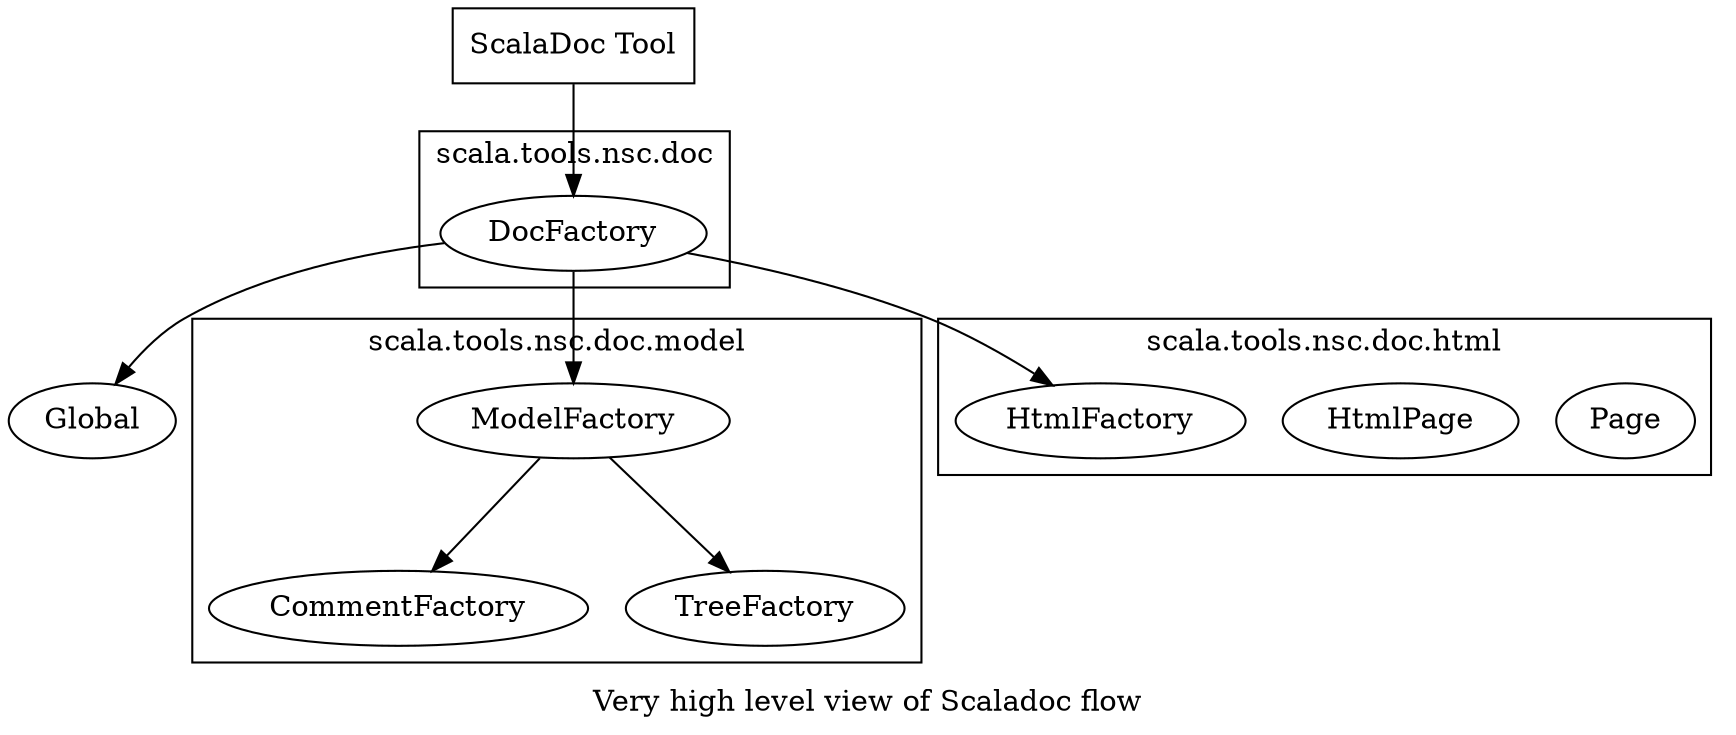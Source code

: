 digraph ScaladocFlow {
node [shape=ellipse];
rankdir=TB;
layout=dot;
clusterrank=local;
ranksep=.75


ScalaDoc [shape=box,label="ScalaDoc Tool"];
Global;					

ScalaDoc -> DocFactory // 1
DocFactory -> Global   // 2

subgraph cluster_doc {
	label="scala.tools.nsc.doc"		
	
	//DocFactory -> cluster_model; // 3
	DocFactory 
}

subgraph cluster_model {
	label="scala.tools.nsc.doc.model"
	
	ModelFactory -> {CommentFactory TreeFactory}
}
		
subgraph cluster_html {
	label="scala.tools.nsc.doc.html"
		
	Page
	HtmlPage
	HtmlFactory
}
DocFactory -> ModelFactory
DocFactory -> HtmlFactory

/*
	subgraph clusterC {
		label=""
	}
*/	

label="Very high level view of Scaladoc flow"
overlap=false
}